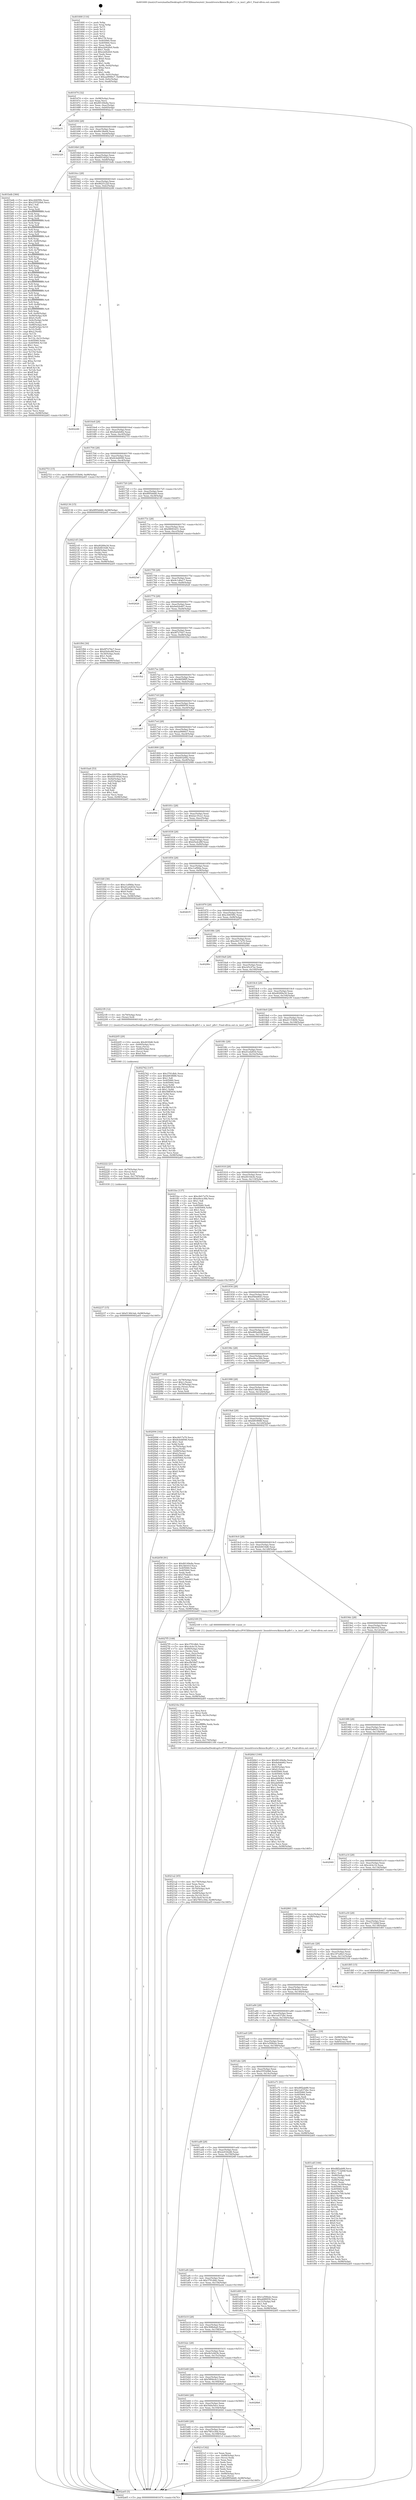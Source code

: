 digraph "0x401600" {
  label = "0x401600 (/mnt/c/Users/mathe/Desktop/tcc/POCII/binaries/extr_linuxdriversclkimxclk-pllv1.c_is_imx1_pllv1_Final-ollvm.out::main(0))"
  labelloc = "t"
  node[shape=record]

  Entry [label="",width=0.3,height=0.3,shape=circle,fillcolor=black,style=filled]
  "0x401674" [label="{
     0x401674 [32]\l
     | [instrs]\l
     &nbsp;&nbsp;0x401674 \<+6\>: mov -0x98(%rbp),%eax\l
     &nbsp;&nbsp;0x40167a \<+2\>: mov %eax,%ecx\l
     &nbsp;&nbsp;0x40167c \<+6\>: sub $0x80149e8a,%ecx\l
     &nbsp;&nbsp;0x401682 \<+6\>: mov %eax,-0xac(%rbp)\l
     &nbsp;&nbsp;0x401688 \<+6\>: mov %ecx,-0xb0(%rbp)\l
     &nbsp;&nbsp;0x40168e \<+6\>: je 0000000000402a31 \<main+0x1431\>\l
  }"]
  "0x402a31" [label="{
     0x402a31\l
  }", style=dashed]
  "0x401694" [label="{
     0x401694 [28]\l
     | [instrs]\l
     &nbsp;&nbsp;0x401694 \<+5\>: jmp 0000000000401699 \<main+0x99\>\l
     &nbsp;&nbsp;0x401699 \<+6\>: mov -0xac(%rbp),%eax\l
     &nbsp;&nbsp;0x40169f \<+5\>: sub $0x80c38e64,%eax\l
     &nbsp;&nbsp;0x4016a4 \<+6\>: mov %eax,-0xb4(%rbp)\l
     &nbsp;&nbsp;0x4016aa \<+6\>: je 0000000000402329 \<main+0xd29\>\l
  }"]
  Exit [label="",width=0.3,height=0.3,shape=circle,fillcolor=black,style=filled,peripheries=2]
  "0x402329" [label="{
     0x402329\l
  }", style=dashed]
  "0x4016b0" [label="{
     0x4016b0 [28]\l
     | [instrs]\l
     &nbsp;&nbsp;0x4016b0 \<+5\>: jmp 00000000004016b5 \<main+0xb5\>\l
     &nbsp;&nbsp;0x4016b5 \<+6\>: mov -0xac(%rbp),%eax\l
     &nbsp;&nbsp;0x4016bb \<+5\>: sub $0x85f1402d,%eax\l
     &nbsp;&nbsp;0x4016c0 \<+6\>: mov %eax,-0xb8(%rbp)\l
     &nbsp;&nbsp;0x4016c6 \<+6\>: je 0000000000401bdb \<main+0x5db\>\l
  }"]
  "0x402237" [label="{
     0x402237 [15]\l
     | [instrs]\l
     &nbsp;&nbsp;0x402237 \<+10\>: movl $0xf136b3ab,-0x98(%rbp)\l
     &nbsp;&nbsp;0x402241 \<+5\>: jmp 0000000000402a65 \<main+0x1465\>\l
  }"]
  "0x401bdb" [label="{
     0x401bdb [366]\l
     | [instrs]\l
     &nbsp;&nbsp;0x401bdb \<+5\>: mov $0xc4465f9c,%eax\l
     &nbsp;&nbsp;0x401be0 \<+5\>: mov $0x255520b6,%ecx\l
     &nbsp;&nbsp;0x401be5 \<+2\>: mov $0x1,%dl\l
     &nbsp;&nbsp;0x401be7 \<+2\>: xor %esi,%esi\l
     &nbsp;&nbsp;0x401be9 \<+3\>: mov %rsp,%rdi\l
     &nbsp;&nbsp;0x401bec \<+4\>: add $0xfffffffffffffff0,%rdi\l
     &nbsp;&nbsp;0x401bf0 \<+3\>: mov %rdi,%rsp\l
     &nbsp;&nbsp;0x401bf3 \<+7\>: mov %rdi,-0x90(%rbp)\l
     &nbsp;&nbsp;0x401bfa \<+3\>: mov %rsp,%rdi\l
     &nbsp;&nbsp;0x401bfd \<+4\>: add $0xfffffffffffffff0,%rdi\l
     &nbsp;&nbsp;0x401c01 \<+3\>: mov %rdi,%rsp\l
     &nbsp;&nbsp;0x401c04 \<+3\>: mov %rsp,%r8\l
     &nbsp;&nbsp;0x401c07 \<+4\>: add $0xfffffffffffffff0,%r8\l
     &nbsp;&nbsp;0x401c0b \<+3\>: mov %r8,%rsp\l
     &nbsp;&nbsp;0x401c0e \<+7\>: mov %r8,-0x88(%rbp)\l
     &nbsp;&nbsp;0x401c15 \<+3\>: mov %rsp,%r8\l
     &nbsp;&nbsp;0x401c18 \<+4\>: add $0xfffffffffffffff0,%r8\l
     &nbsp;&nbsp;0x401c1c \<+3\>: mov %r8,%rsp\l
     &nbsp;&nbsp;0x401c1f \<+4\>: mov %r8,-0x80(%rbp)\l
     &nbsp;&nbsp;0x401c23 \<+3\>: mov %rsp,%r8\l
     &nbsp;&nbsp;0x401c26 \<+4\>: add $0xfffffffffffffff0,%r8\l
     &nbsp;&nbsp;0x401c2a \<+3\>: mov %r8,%rsp\l
     &nbsp;&nbsp;0x401c2d \<+4\>: mov %r8,-0x78(%rbp)\l
     &nbsp;&nbsp;0x401c31 \<+3\>: mov %rsp,%r8\l
     &nbsp;&nbsp;0x401c34 \<+4\>: add $0xfffffffffffffff0,%r8\l
     &nbsp;&nbsp;0x401c38 \<+3\>: mov %r8,%rsp\l
     &nbsp;&nbsp;0x401c3b \<+4\>: mov %r8,-0x70(%rbp)\l
     &nbsp;&nbsp;0x401c3f \<+3\>: mov %rsp,%r8\l
     &nbsp;&nbsp;0x401c42 \<+4\>: add $0xfffffffffffffff0,%r8\l
     &nbsp;&nbsp;0x401c46 \<+3\>: mov %r8,%rsp\l
     &nbsp;&nbsp;0x401c49 \<+4\>: mov %r8,-0x68(%rbp)\l
     &nbsp;&nbsp;0x401c4d \<+3\>: mov %rsp,%r8\l
     &nbsp;&nbsp;0x401c50 \<+4\>: add $0xfffffffffffffff0,%r8\l
     &nbsp;&nbsp;0x401c54 \<+3\>: mov %r8,%rsp\l
     &nbsp;&nbsp;0x401c57 \<+4\>: mov %r8,-0x60(%rbp)\l
     &nbsp;&nbsp;0x401c5b \<+3\>: mov %rsp,%r8\l
     &nbsp;&nbsp;0x401c5e \<+4\>: add $0xfffffffffffffff0,%r8\l
     &nbsp;&nbsp;0x401c62 \<+3\>: mov %r8,%rsp\l
     &nbsp;&nbsp;0x401c65 \<+4\>: mov %r8,-0x58(%rbp)\l
     &nbsp;&nbsp;0x401c69 \<+3\>: mov %rsp,%r8\l
     &nbsp;&nbsp;0x401c6c \<+4\>: add $0xfffffffffffffff0,%r8\l
     &nbsp;&nbsp;0x401c70 \<+3\>: mov %r8,%rsp\l
     &nbsp;&nbsp;0x401c73 \<+4\>: mov %r8,-0x50(%rbp)\l
     &nbsp;&nbsp;0x401c77 \<+3\>: mov %rsp,%r8\l
     &nbsp;&nbsp;0x401c7a \<+4\>: add $0xfffffffffffffff0,%r8\l
     &nbsp;&nbsp;0x401c7e \<+3\>: mov %r8,%rsp\l
     &nbsp;&nbsp;0x401c81 \<+4\>: mov %r8,-0x48(%rbp)\l
     &nbsp;&nbsp;0x401c85 \<+3\>: mov %rsp,%r8\l
     &nbsp;&nbsp;0x401c88 \<+4\>: add $0xfffffffffffffff0,%r8\l
     &nbsp;&nbsp;0x401c8c \<+3\>: mov %r8,%rsp\l
     &nbsp;&nbsp;0x401c8f \<+4\>: mov %r8,-0x40(%rbp)\l
     &nbsp;&nbsp;0x401c93 \<+7\>: mov -0x90(%rbp),%r8\l
     &nbsp;&nbsp;0x401c9a \<+7\>: movl $0x0,(%r8)\l
     &nbsp;&nbsp;0x401ca1 \<+7\>: mov -0x9c(%rbp),%r9d\l
     &nbsp;&nbsp;0x401ca8 \<+3\>: mov %r9d,(%rdi)\l
     &nbsp;&nbsp;0x401cab \<+7\>: mov -0x88(%rbp),%r8\l
     &nbsp;&nbsp;0x401cb2 \<+7\>: mov -0xa8(%rbp),%r10\l
     &nbsp;&nbsp;0x401cb9 \<+3\>: mov %r10,(%r8)\l
     &nbsp;&nbsp;0x401cbc \<+3\>: cmpl $0x2,(%rdi)\l
     &nbsp;&nbsp;0x401cbf \<+4\>: setne %r11b\l
     &nbsp;&nbsp;0x401cc3 \<+4\>: and $0x1,%r11b\l
     &nbsp;&nbsp;0x401cc7 \<+4\>: mov %r11b,-0x31(%rbp)\l
     &nbsp;&nbsp;0x401ccb \<+7\>: mov 0x405060,%ebx\l
     &nbsp;&nbsp;0x401cd2 \<+8\>: mov 0x405064,%r14d\l
     &nbsp;&nbsp;0x401cda \<+3\>: sub $0x1,%esi\l
     &nbsp;&nbsp;0x401cdd \<+3\>: mov %ebx,%r15d\l
     &nbsp;&nbsp;0x401ce0 \<+3\>: add %esi,%r15d\l
     &nbsp;&nbsp;0x401ce3 \<+4\>: imul %r15d,%ebx\l
     &nbsp;&nbsp;0x401ce7 \<+3\>: and $0x1,%ebx\l
     &nbsp;&nbsp;0x401cea \<+3\>: cmp $0x0,%ebx\l
     &nbsp;&nbsp;0x401ced \<+4\>: sete %r11b\l
     &nbsp;&nbsp;0x401cf1 \<+4\>: cmp $0xa,%r14d\l
     &nbsp;&nbsp;0x401cf5 \<+4\>: setl %r12b\l
     &nbsp;&nbsp;0x401cf9 \<+3\>: mov %r11b,%r13b\l
     &nbsp;&nbsp;0x401cfc \<+4\>: xor $0xff,%r13b\l
     &nbsp;&nbsp;0x401d00 \<+3\>: mov %r12b,%sil\l
     &nbsp;&nbsp;0x401d03 \<+4\>: xor $0xff,%sil\l
     &nbsp;&nbsp;0x401d07 \<+3\>: xor $0x0,%dl\l
     &nbsp;&nbsp;0x401d0a \<+3\>: mov %r13b,%dil\l
     &nbsp;&nbsp;0x401d0d \<+4\>: and $0x0,%dil\l
     &nbsp;&nbsp;0x401d11 \<+3\>: and %dl,%r11b\l
     &nbsp;&nbsp;0x401d14 \<+3\>: mov %sil,%r8b\l
     &nbsp;&nbsp;0x401d17 \<+4\>: and $0x0,%r8b\l
     &nbsp;&nbsp;0x401d1b \<+3\>: and %dl,%r12b\l
     &nbsp;&nbsp;0x401d1e \<+3\>: or %r11b,%dil\l
     &nbsp;&nbsp;0x401d21 \<+3\>: or %r12b,%r8b\l
     &nbsp;&nbsp;0x401d24 \<+3\>: xor %r8b,%dil\l
     &nbsp;&nbsp;0x401d27 \<+3\>: or %sil,%r13b\l
     &nbsp;&nbsp;0x401d2a \<+4\>: xor $0xff,%r13b\l
     &nbsp;&nbsp;0x401d2e \<+3\>: or $0x0,%dl\l
     &nbsp;&nbsp;0x401d31 \<+3\>: and %dl,%r13b\l
     &nbsp;&nbsp;0x401d34 \<+3\>: or %r13b,%dil\l
     &nbsp;&nbsp;0x401d37 \<+4\>: test $0x1,%dil\l
     &nbsp;&nbsp;0x401d3b \<+3\>: cmovne %ecx,%eax\l
     &nbsp;&nbsp;0x401d3e \<+6\>: mov %eax,-0x98(%rbp)\l
     &nbsp;&nbsp;0x401d44 \<+5\>: jmp 0000000000402a65 \<main+0x1465\>\l
  }"]
  "0x4016cc" [label="{
     0x4016cc [28]\l
     | [instrs]\l
     &nbsp;&nbsp;0x4016cc \<+5\>: jmp 00000000004016d1 \<main+0xd1\>\l
     &nbsp;&nbsp;0x4016d1 \<+6\>: mov -0xac(%rbp),%eax\l
     &nbsp;&nbsp;0x4016d7 \<+5\>: sub $0x8625122f,%eax\l
     &nbsp;&nbsp;0x4016dc \<+6\>: mov %eax,-0xbc(%rbp)\l
     &nbsp;&nbsp;0x4016e2 \<+6\>: je 0000000000402246 \<main+0xc46\>\l
  }"]
  "0x402222" [label="{
     0x402222 [21]\l
     | [instrs]\l
     &nbsp;&nbsp;0x402222 \<+4\>: mov -0x70(%rbp),%rcx\l
     &nbsp;&nbsp;0x402226 \<+3\>: mov (%rcx),%rcx\l
     &nbsp;&nbsp;0x402229 \<+3\>: mov %rcx,%rdi\l
     &nbsp;&nbsp;0x40222c \<+6\>: mov %eax,-0x174(%rbp)\l
     &nbsp;&nbsp;0x402232 \<+5\>: call 0000000000401030 \<free@plt\>\l
     | [calls]\l
     &nbsp;&nbsp;0x401030 \{1\} (unknown)\l
  }"]
  "0x402246" [label="{
     0x402246\l
  }", style=dashed]
  "0x4016e8" [label="{
     0x4016e8 [28]\l
     | [instrs]\l
     &nbsp;&nbsp;0x4016e8 \<+5\>: jmp 00000000004016ed \<main+0xed\>\l
     &nbsp;&nbsp;0x4016ed \<+6\>: mov -0xac(%rbp),%eax\l
     &nbsp;&nbsp;0x4016f3 \<+5\>: sub $0x8afa6d62,%eax\l
     &nbsp;&nbsp;0x4016f8 \<+6\>: mov %eax,-0xc0(%rbp)\l
     &nbsp;&nbsp;0x4016fe \<+6\>: je 0000000000402753 \<main+0x1153\>\l
  }"]
  "0x402205" [label="{
     0x402205 [29]\l
     | [instrs]\l
     &nbsp;&nbsp;0x402205 \<+10\>: movabs $0x4030d6,%rdi\l
     &nbsp;&nbsp;0x40220f \<+4\>: mov -0x60(%rbp),%rcx\l
     &nbsp;&nbsp;0x402213 \<+2\>: mov %eax,(%rcx)\l
     &nbsp;&nbsp;0x402215 \<+4\>: mov -0x60(%rbp),%rcx\l
     &nbsp;&nbsp;0x402219 \<+2\>: mov (%rcx),%esi\l
     &nbsp;&nbsp;0x40221b \<+2\>: mov $0x0,%al\l
     &nbsp;&nbsp;0x40221d \<+5\>: call 0000000000401040 \<printf@plt\>\l
     | [calls]\l
     &nbsp;&nbsp;0x401040 \{1\} (unknown)\l
  }"]
  "0x402753" [label="{
     0x402753 [15]\l
     | [instrs]\l
     &nbsp;&nbsp;0x402753 \<+10\>: movl $0xd1153b94,-0x98(%rbp)\l
     &nbsp;&nbsp;0x40275d \<+5\>: jmp 0000000000402a65 \<main+0x1465\>\l
  }"]
  "0x401704" [label="{
     0x401704 [28]\l
     | [instrs]\l
     &nbsp;&nbsp;0x401704 \<+5\>: jmp 0000000000401709 \<main+0x109\>\l
     &nbsp;&nbsp;0x401709 \<+6\>: mov -0xac(%rbp),%eax\l
     &nbsp;&nbsp;0x40170f \<+5\>: sub $0x8cbdd048,%eax\l
     &nbsp;&nbsp;0x401714 \<+6\>: mov %eax,-0xc4(%rbp)\l
     &nbsp;&nbsp;0x40171a \<+6\>: je 0000000000402136 \<main+0xb36\>\l
  }"]
  "0x401b9c" [label="{
     0x401b9c\l
  }", style=dashed]
  "0x402136" [label="{
     0x402136 [15]\l
     | [instrs]\l
     &nbsp;&nbsp;0x402136 \<+10\>: movl $0x8f95ddd0,-0x98(%rbp)\l
     &nbsp;&nbsp;0x402140 \<+5\>: jmp 0000000000402a65 \<main+0x1465\>\l
  }"]
  "0x401720" [label="{
     0x401720 [28]\l
     | [instrs]\l
     &nbsp;&nbsp;0x401720 \<+5\>: jmp 0000000000401725 \<main+0x125\>\l
     &nbsp;&nbsp;0x401725 \<+6\>: mov -0xac(%rbp),%eax\l
     &nbsp;&nbsp;0x40172b \<+5\>: sub $0x8f95ddd0,%eax\l
     &nbsp;&nbsp;0x401730 \<+6\>: mov %eax,-0xc8(%rbp)\l
     &nbsp;&nbsp;0x401736 \<+6\>: je 0000000000402145 \<main+0xb45\>\l
  }"]
  "0x4021cf" [label="{
     0x4021cf [42]\l
     | [instrs]\l
     &nbsp;&nbsp;0x4021cf \<+2\>: xor %eax,%eax\l
     &nbsp;&nbsp;0x4021d1 \<+4\>: mov -0x68(%rbp),%rcx\l
     &nbsp;&nbsp;0x4021d5 \<+2\>: mov (%rcx),%edx\l
     &nbsp;&nbsp;0x4021d7 \<+2\>: mov %eax,%esi\l
     &nbsp;&nbsp;0x4021d9 \<+2\>: sub %edx,%esi\l
     &nbsp;&nbsp;0x4021db \<+2\>: mov %eax,%edx\l
     &nbsp;&nbsp;0x4021dd \<+3\>: sub $0x1,%edx\l
     &nbsp;&nbsp;0x4021e0 \<+2\>: add %edx,%esi\l
     &nbsp;&nbsp;0x4021e2 \<+2\>: sub %esi,%eax\l
     &nbsp;&nbsp;0x4021e4 \<+4\>: mov -0x68(%rbp),%rcx\l
     &nbsp;&nbsp;0x4021e8 \<+2\>: mov %eax,(%rcx)\l
     &nbsp;&nbsp;0x4021ea \<+10\>: movl $0x8f95ddd0,-0x98(%rbp)\l
     &nbsp;&nbsp;0x4021f4 \<+5\>: jmp 0000000000402a65 \<main+0x1465\>\l
  }"]
  "0x402145" [label="{
     0x402145 [36]\l
     | [instrs]\l
     &nbsp;&nbsp;0x402145 \<+5\>: mov $0xd0289a34,%eax\l
     &nbsp;&nbsp;0x40214a \<+5\>: mov $0xfe6616d6,%ecx\l
     &nbsp;&nbsp;0x40214f \<+4\>: mov -0x68(%rbp),%rdx\l
     &nbsp;&nbsp;0x402153 \<+2\>: mov (%rdx),%esi\l
     &nbsp;&nbsp;0x402155 \<+4\>: mov -0x78(%rbp),%rdx\l
     &nbsp;&nbsp;0x402159 \<+2\>: cmp (%rdx),%esi\l
     &nbsp;&nbsp;0x40215b \<+3\>: cmovl %ecx,%eax\l
     &nbsp;&nbsp;0x40215e \<+6\>: mov %eax,-0x98(%rbp)\l
     &nbsp;&nbsp;0x402164 \<+5\>: jmp 0000000000402a65 \<main+0x1465\>\l
  }"]
  "0x40173c" [label="{
     0x40173c [28]\l
     | [instrs]\l
     &nbsp;&nbsp;0x40173c \<+5\>: jmp 0000000000401741 \<main+0x141\>\l
     &nbsp;&nbsp;0x401741 \<+6\>: mov -0xac(%rbp),%eax\l
     &nbsp;&nbsp;0x401747 \<+5\>: sub $0x98093d31,%eax\l
     &nbsp;&nbsp;0x40174c \<+6\>: mov %eax,-0xcc(%rbp)\l
     &nbsp;&nbsp;0x401752 \<+6\>: je 00000000004023ef \<main+0xdef\>\l
  }"]
  "0x401b80" [label="{
     0x401b80 [28]\l
     | [instrs]\l
     &nbsp;&nbsp;0x401b80 \<+5\>: jmp 0000000000401b85 \<main+0x585\>\l
     &nbsp;&nbsp;0x401b85 \<+6\>: mov -0xac(%rbp),%eax\l
     &nbsp;&nbsp;0x401b8b \<+5\>: sub $0x78f1e30d,%eax\l
     &nbsp;&nbsp;0x401b90 \<+6\>: mov %eax,-0x168(%rbp)\l
     &nbsp;&nbsp;0x401b96 \<+6\>: je 00000000004021cf \<main+0xbcf\>\l
  }"]
  "0x4023ef" [label="{
     0x4023ef\l
  }", style=dashed]
  "0x401758" [label="{
     0x401758 [28]\l
     | [instrs]\l
     &nbsp;&nbsp;0x401758 \<+5\>: jmp 000000000040175d \<main+0x15d\>\l
     &nbsp;&nbsp;0x40175d \<+6\>: mov -0xac(%rbp),%eax\l
     &nbsp;&nbsp;0x401763 \<+5\>: sub $0x9c1d0a17,%eax\l
     &nbsp;&nbsp;0x401768 \<+6\>: mov %eax,-0xd0(%rbp)\l
     &nbsp;&nbsp;0x40176e \<+6\>: je 0000000000402626 \<main+0x1026\>\l
  }"]
  "0x402644" [label="{
     0x402644\l
  }", style=dashed]
  "0x402626" [label="{
     0x402626\l
  }", style=dashed]
  "0x401774" [label="{
     0x401774 [28]\l
     | [instrs]\l
     &nbsp;&nbsp;0x401774 \<+5\>: jmp 0000000000401779 \<main+0x179\>\l
     &nbsp;&nbsp;0x401779 \<+6\>: mov -0xac(%rbp),%eax\l
     &nbsp;&nbsp;0x40177f \<+5\>: sub $0x9e62b467,%eax\l
     &nbsp;&nbsp;0x401784 \<+6\>: mov %eax,-0xd4(%rbp)\l
     &nbsp;&nbsp;0x40178a \<+6\>: je 0000000000401f94 \<main+0x994\>\l
  }"]
  "0x401b64" [label="{
     0x401b64 [28]\l
     | [instrs]\l
     &nbsp;&nbsp;0x401b64 \<+5\>: jmp 0000000000401b69 \<main+0x569\>\l
     &nbsp;&nbsp;0x401b69 \<+6\>: mov -0xac(%rbp),%eax\l
     &nbsp;&nbsp;0x401b6f \<+5\>: sub $0x5dda5dce,%eax\l
     &nbsp;&nbsp;0x401b74 \<+6\>: mov %eax,-0x164(%rbp)\l
     &nbsp;&nbsp;0x401b7a \<+6\>: je 0000000000402644 \<main+0x1044\>\l
  }"]
  "0x401f94" [label="{
     0x401f94 [30]\l
     | [instrs]\l
     &nbsp;&nbsp;0x401f94 \<+5\>: mov $0x9f7270e7,%eax\l
     &nbsp;&nbsp;0x401f99 \<+5\>: mov $0xb5edcd9f,%ecx\l
     &nbsp;&nbsp;0x401f9e \<+3\>: mov -0x30(%rbp),%edx\l
     &nbsp;&nbsp;0x401fa1 \<+3\>: cmp $0x1,%edx\l
     &nbsp;&nbsp;0x401fa4 \<+3\>: cmovl %ecx,%eax\l
     &nbsp;&nbsp;0x401fa7 \<+6\>: mov %eax,-0x98(%rbp)\l
     &nbsp;&nbsp;0x401fad \<+5\>: jmp 0000000000402a65 \<main+0x1465\>\l
  }"]
  "0x401790" [label="{
     0x401790 [28]\l
     | [instrs]\l
     &nbsp;&nbsp;0x401790 \<+5\>: jmp 0000000000401795 \<main+0x195\>\l
     &nbsp;&nbsp;0x401795 \<+6\>: mov -0xac(%rbp),%eax\l
     &nbsp;&nbsp;0x40179b \<+5\>: sub $0x9f7270e7,%eax\l
     &nbsp;&nbsp;0x4017a0 \<+6\>: mov %eax,-0xd8(%rbp)\l
     &nbsp;&nbsp;0x4017a6 \<+6\>: je 0000000000401fb2 \<main+0x9b2\>\l
  }"]
  "0x4028b8" [label="{
     0x4028b8\l
  }", style=dashed]
  "0x401fb2" [label="{
     0x401fb2\l
  }", style=dashed]
  "0x4017ac" [label="{
     0x4017ac [28]\l
     | [instrs]\l
     &nbsp;&nbsp;0x4017ac \<+5\>: jmp 00000000004017b1 \<main+0x1b1\>\l
     &nbsp;&nbsp;0x4017b1 \<+6\>: mov -0xac(%rbp),%eax\l
     &nbsp;&nbsp;0x4017b7 \<+5\>: sub $0x9fd5f8f5,%eax\l
     &nbsp;&nbsp;0x4017bc \<+6\>: mov %eax,-0xdc(%rbp)\l
     &nbsp;&nbsp;0x4017c2 \<+6\>: je 0000000000401dbd \<main+0x7bd\>\l
  }"]
  "0x401b48" [label="{
     0x401b48 [28]\l
     | [instrs]\l
     &nbsp;&nbsp;0x401b48 \<+5\>: jmp 0000000000401b4d \<main+0x54d\>\l
     &nbsp;&nbsp;0x401b4d \<+6\>: mov -0xac(%rbp),%eax\l
     &nbsp;&nbsp;0x401b53 \<+5\>: sub $0x5894c6c3,%eax\l
     &nbsp;&nbsp;0x401b58 \<+6\>: mov %eax,-0x160(%rbp)\l
     &nbsp;&nbsp;0x401b5e \<+6\>: je 00000000004028b8 \<main+0x12b8\>\l
  }"]
  "0x401dbd" [label="{
     0x401dbd\l
  }", style=dashed]
  "0x4017c8" [label="{
     0x4017c8 [28]\l
     | [instrs]\l
     &nbsp;&nbsp;0x4017c8 \<+5\>: jmp 00000000004017cd \<main+0x1cd\>\l
     &nbsp;&nbsp;0x4017cd \<+6\>: mov -0xac(%rbp),%eax\l
     &nbsp;&nbsp;0x4017d3 \<+5\>: sub $0xa68f0f39,%eax\l
     &nbsp;&nbsp;0x4017d8 \<+6\>: mov %eax,-0xe0(%rbp)\l
     &nbsp;&nbsp;0x4017de \<+6\>: je 0000000000401d67 \<main+0x767\>\l
  }"]
  "0x40235c" [label="{
     0x40235c\l
  }", style=dashed]
  "0x401d67" [label="{
     0x401d67\l
  }", style=dashed]
  "0x4017e4" [label="{
     0x4017e4 [28]\l
     | [instrs]\l
     &nbsp;&nbsp;0x4017e4 \<+5\>: jmp 00000000004017e9 \<main+0x1e9\>\l
     &nbsp;&nbsp;0x4017e9 \<+6\>: mov -0xac(%rbp),%eax\l
     &nbsp;&nbsp;0x4017ef \<+5\>: sub $0xaa9066e7,%eax\l
     &nbsp;&nbsp;0x4017f4 \<+6\>: mov %eax,-0xe4(%rbp)\l
     &nbsp;&nbsp;0x4017fa \<+6\>: je 0000000000401ba6 \<main+0x5a6\>\l
  }"]
  "0x401b2c" [label="{
     0x401b2c [28]\l
     | [instrs]\l
     &nbsp;&nbsp;0x401b2c \<+5\>: jmp 0000000000401b31 \<main+0x531\>\l
     &nbsp;&nbsp;0x401b31 \<+6\>: mov -0xac(%rbp),%eax\l
     &nbsp;&nbsp;0x401b37 \<+5\>: sub $0x4b3c8d3b,%eax\l
     &nbsp;&nbsp;0x401b3c \<+6\>: mov %eax,-0x15c(%rbp)\l
     &nbsp;&nbsp;0x401b42 \<+6\>: je 000000000040235c \<main+0xd5c\>\l
  }"]
  "0x401ba6" [label="{
     0x401ba6 [53]\l
     | [instrs]\l
     &nbsp;&nbsp;0x401ba6 \<+5\>: mov $0xc4465f9c,%eax\l
     &nbsp;&nbsp;0x401bab \<+5\>: mov $0x85f1402d,%ecx\l
     &nbsp;&nbsp;0x401bb0 \<+6\>: mov -0x92(%rbp),%dl\l
     &nbsp;&nbsp;0x401bb6 \<+7\>: mov -0x91(%rbp),%sil\l
     &nbsp;&nbsp;0x401bbd \<+3\>: mov %dl,%dil\l
     &nbsp;&nbsp;0x401bc0 \<+3\>: and %sil,%dil\l
     &nbsp;&nbsp;0x401bc3 \<+3\>: xor %sil,%dl\l
     &nbsp;&nbsp;0x401bc6 \<+3\>: or %dl,%dil\l
     &nbsp;&nbsp;0x401bc9 \<+4\>: test $0x1,%dil\l
     &nbsp;&nbsp;0x401bcd \<+3\>: cmovne %ecx,%eax\l
     &nbsp;&nbsp;0x401bd0 \<+6\>: mov %eax,-0x98(%rbp)\l
     &nbsp;&nbsp;0x401bd6 \<+5\>: jmp 0000000000402a65 \<main+0x1465\>\l
  }"]
  "0x401800" [label="{
     0x401800 [28]\l
     | [instrs]\l
     &nbsp;&nbsp;0x401800 \<+5\>: jmp 0000000000401805 \<main+0x205\>\l
     &nbsp;&nbsp;0x401805 \<+6\>: mov -0xac(%rbp),%eax\l
     &nbsp;&nbsp;0x40180b \<+5\>: sub $0xb0f32082,%eax\l
     &nbsp;&nbsp;0x401810 \<+6\>: mov %eax,-0xe8(%rbp)\l
     &nbsp;&nbsp;0x401816 \<+6\>: je 0000000000402986 \<main+0x1386\>\l
  }"]
  "0x402a65" [label="{
     0x402a65 [5]\l
     | [instrs]\l
     &nbsp;&nbsp;0x402a65 \<+5\>: jmp 0000000000401674 \<main+0x74\>\l
  }"]
  "0x401600" [label="{
     0x401600 [116]\l
     | [instrs]\l
     &nbsp;&nbsp;0x401600 \<+1\>: push %rbp\l
     &nbsp;&nbsp;0x401601 \<+3\>: mov %rsp,%rbp\l
     &nbsp;&nbsp;0x401604 \<+2\>: push %r15\l
     &nbsp;&nbsp;0x401606 \<+2\>: push %r14\l
     &nbsp;&nbsp;0x401608 \<+2\>: push %r13\l
     &nbsp;&nbsp;0x40160a \<+2\>: push %r12\l
     &nbsp;&nbsp;0x40160c \<+1\>: push %rbx\l
     &nbsp;&nbsp;0x40160d \<+7\>: sub $0x178,%rsp\l
     &nbsp;&nbsp;0x401614 \<+7\>: mov 0x405060,%eax\l
     &nbsp;&nbsp;0x40161b \<+7\>: mov 0x405064,%ecx\l
     &nbsp;&nbsp;0x401622 \<+2\>: mov %eax,%edx\l
     &nbsp;&nbsp;0x401624 \<+6\>: add $0xe2d42fe0,%edx\l
     &nbsp;&nbsp;0x40162a \<+3\>: sub $0x1,%edx\l
     &nbsp;&nbsp;0x40162d \<+6\>: sub $0xe2d42fe0,%edx\l
     &nbsp;&nbsp;0x401633 \<+3\>: imul %edx,%eax\l
     &nbsp;&nbsp;0x401636 \<+3\>: and $0x1,%eax\l
     &nbsp;&nbsp;0x401639 \<+3\>: cmp $0x0,%eax\l
     &nbsp;&nbsp;0x40163c \<+4\>: sete %r8b\l
     &nbsp;&nbsp;0x401640 \<+4\>: and $0x1,%r8b\l
     &nbsp;&nbsp;0x401644 \<+7\>: mov %r8b,-0x92(%rbp)\l
     &nbsp;&nbsp;0x40164b \<+3\>: cmp $0xa,%ecx\l
     &nbsp;&nbsp;0x40164e \<+4\>: setl %r8b\l
     &nbsp;&nbsp;0x401652 \<+4\>: and $0x1,%r8b\l
     &nbsp;&nbsp;0x401656 \<+7\>: mov %r8b,-0x91(%rbp)\l
     &nbsp;&nbsp;0x40165d \<+10\>: movl $0xaa9066e7,-0x98(%rbp)\l
     &nbsp;&nbsp;0x401667 \<+6\>: mov %edi,-0x9c(%rbp)\l
     &nbsp;&nbsp;0x40166d \<+7\>: mov %rsi,-0xa8(%rbp)\l
  }"]
  "0x4022a1" [label="{
     0x4022a1\l
  }", style=dashed]
  "0x401b10" [label="{
     0x401b10 [28]\l
     | [instrs]\l
     &nbsp;&nbsp;0x401b10 \<+5\>: jmp 0000000000401b15 \<main+0x515\>\l
     &nbsp;&nbsp;0x401b15 \<+6\>: mov -0xac(%rbp),%eax\l
     &nbsp;&nbsp;0x401b1b \<+5\>: sub $0x3fd8eba0,%eax\l
     &nbsp;&nbsp;0x401b20 \<+6\>: mov %eax,-0x158(%rbp)\l
     &nbsp;&nbsp;0x401b26 \<+6\>: je 00000000004022a1 \<main+0xca1\>\l
  }"]
  "0x402986" [label="{
     0x402986\l
  }", style=dashed]
  "0x40181c" [label="{
     0x40181c [28]\l
     | [instrs]\l
     &nbsp;&nbsp;0x40181c \<+5\>: jmp 0000000000401821 \<main+0x221\>\l
     &nbsp;&nbsp;0x401821 \<+6\>: mov -0xac(%rbp),%eax\l
     &nbsp;&nbsp;0x401827 \<+5\>: sub $0xb2c35ca1,%eax\l
     &nbsp;&nbsp;0x40182c \<+6\>: mov %eax,-0xec(%rbp)\l
     &nbsp;&nbsp;0x401832 \<+6\>: je 0000000000401e62 \<main+0x862\>\l
  }"]
  "0x402a4d" [label="{
     0x402a4d\l
  }", style=dashed]
  "0x401e62" [label="{
     0x401e62\l
  }", style=dashed]
  "0x401838" [label="{
     0x401838 [28]\l
     | [instrs]\l
     &nbsp;&nbsp;0x401838 \<+5\>: jmp 000000000040183d \<main+0x23d\>\l
     &nbsp;&nbsp;0x40183d \<+6\>: mov -0xac(%rbp),%eax\l
     &nbsp;&nbsp;0x401843 \<+5\>: sub $0xb5edcd9f,%eax\l
     &nbsp;&nbsp;0x401848 \<+6\>: mov %eax,-0xf0(%rbp)\l
     &nbsp;&nbsp;0x40184e \<+6\>: je 0000000000401fd0 \<main+0x9d0\>\l
  }"]
  "0x401af4" [label="{
     0x401af4 [28]\l
     | [instrs]\l
     &nbsp;&nbsp;0x401af4 \<+5\>: jmp 0000000000401af9 \<main+0x4f9\>\l
     &nbsp;&nbsp;0x401af9 \<+6\>: mov -0xac(%rbp),%eax\l
     &nbsp;&nbsp;0x401aff \<+5\>: sub $0x3791dbfc,%eax\l
     &nbsp;&nbsp;0x401b04 \<+6\>: mov %eax,-0x154(%rbp)\l
     &nbsp;&nbsp;0x401b0a \<+6\>: je 0000000000402a4d \<main+0x144d\>\l
  }"]
  "0x401fd0" [label="{
     0x401fd0 [30]\l
     | [instrs]\l
     &nbsp;&nbsp;0x401fd0 \<+5\>: mov $0xc1af9fda,%eax\l
     &nbsp;&nbsp;0x401fd5 \<+5\>: mov $0xd1ed283d,%ecx\l
     &nbsp;&nbsp;0x401fda \<+3\>: mov -0x30(%rbp),%edx\l
     &nbsp;&nbsp;0x401fdd \<+3\>: cmp $0x0,%edx\l
     &nbsp;&nbsp;0x401fe0 \<+3\>: cmove %ecx,%eax\l
     &nbsp;&nbsp;0x401fe3 \<+6\>: mov %eax,-0x98(%rbp)\l
     &nbsp;&nbsp;0x401fe9 \<+5\>: jmp 0000000000402a65 \<main+0x1465\>\l
  }"]
  "0x401854" [label="{
     0x401854 [28]\l
     | [instrs]\l
     &nbsp;&nbsp;0x401854 \<+5\>: jmp 0000000000401859 \<main+0x259\>\l
     &nbsp;&nbsp;0x401859 \<+6\>: mov -0xac(%rbp),%eax\l
     &nbsp;&nbsp;0x40185f \<+5\>: sub $0xc1af9fda,%eax\l
     &nbsp;&nbsp;0x401864 \<+6\>: mov %eax,-0xf4(%rbp)\l
     &nbsp;&nbsp;0x40186a \<+6\>: je 0000000000402635 \<main+0x1035\>\l
  }"]
  "0x4024ff" [label="{
     0x4024ff\l
  }", style=dashed]
  "0x402635" [label="{
     0x402635\l
  }", style=dashed]
  "0x401870" [label="{
     0x401870 [28]\l
     | [instrs]\l
     &nbsp;&nbsp;0x401870 \<+5\>: jmp 0000000000401875 \<main+0x275\>\l
     &nbsp;&nbsp;0x401875 \<+6\>: mov -0xac(%rbp),%eax\l
     &nbsp;&nbsp;0x40187b \<+5\>: sub $0xc4465f9c,%eax\l
     &nbsp;&nbsp;0x401880 \<+6\>: mov %eax,-0xf8(%rbp)\l
     &nbsp;&nbsp;0x401886 \<+6\>: je 0000000000402873 \<main+0x1273\>\l
  }"]
  "0x4021a2" [label="{
     0x4021a2 [45]\l
     | [instrs]\l
     &nbsp;&nbsp;0x4021a2 \<+6\>: mov -0x170(%rbp),%ecx\l
     &nbsp;&nbsp;0x4021a8 \<+3\>: imul %eax,%ecx\l
     &nbsp;&nbsp;0x4021ab \<+3\>: movslq %ecx,%r8\l
     &nbsp;&nbsp;0x4021ae \<+4\>: mov -0x70(%rbp),%r9\l
     &nbsp;&nbsp;0x4021b2 \<+3\>: mov (%r9),%r9\l
     &nbsp;&nbsp;0x4021b5 \<+4\>: mov -0x68(%rbp),%r10\l
     &nbsp;&nbsp;0x4021b9 \<+3\>: movslq (%r10),%r10\l
     &nbsp;&nbsp;0x4021bc \<+4\>: mov %r8,(%r9,%r10,8)\l
     &nbsp;&nbsp;0x4021c0 \<+10\>: movl $0x78f1e30d,-0x98(%rbp)\l
     &nbsp;&nbsp;0x4021ca \<+5\>: jmp 0000000000402a65 \<main+0x1465\>\l
  }"]
  "0x402873" [label="{
     0x402873\l
  }", style=dashed]
  "0x40188c" [label="{
     0x40188c [28]\l
     | [instrs]\l
     &nbsp;&nbsp;0x40188c \<+5\>: jmp 0000000000401891 \<main+0x291\>\l
     &nbsp;&nbsp;0x401891 \<+6\>: mov -0xac(%rbp),%eax\l
     &nbsp;&nbsp;0x401897 \<+5\>: sub $0xc8d17a70,%eax\l
     &nbsp;&nbsp;0x40189c \<+6\>: mov %eax,-0xfc(%rbp)\l
     &nbsp;&nbsp;0x4018a2 \<+6\>: je 000000000040290c \<main+0x130c\>\l
  }"]
  "0x40216e" [label="{
     0x40216e [52]\l
     | [instrs]\l
     &nbsp;&nbsp;0x40216e \<+2\>: xor %ecx,%ecx\l
     &nbsp;&nbsp;0x402170 \<+5\>: mov $0x2,%edx\l
     &nbsp;&nbsp;0x402175 \<+6\>: mov %edx,-0x16c(%rbp)\l
     &nbsp;&nbsp;0x40217b \<+1\>: cltd\l
     &nbsp;&nbsp;0x40217c \<+6\>: mov -0x16c(%rbp),%esi\l
     &nbsp;&nbsp;0x402182 \<+2\>: idiv %esi\l
     &nbsp;&nbsp;0x402184 \<+6\>: imul $0xfffffffe,%edx,%edx\l
     &nbsp;&nbsp;0x40218a \<+2\>: mov %ecx,%edi\l
     &nbsp;&nbsp;0x40218c \<+2\>: sub %edx,%edi\l
     &nbsp;&nbsp;0x40218e \<+2\>: mov %ecx,%edx\l
     &nbsp;&nbsp;0x402190 \<+3\>: sub $0x1,%edx\l
     &nbsp;&nbsp;0x402193 \<+2\>: add %edx,%edi\l
     &nbsp;&nbsp;0x402195 \<+2\>: sub %edi,%ecx\l
     &nbsp;&nbsp;0x402197 \<+6\>: mov %ecx,-0x170(%rbp)\l
     &nbsp;&nbsp;0x40219d \<+5\>: call 0000000000401160 \<next_i\>\l
     | [calls]\l
     &nbsp;&nbsp;0x401160 \{1\} (/mnt/c/Users/mathe/Desktop/tcc/POCII/binaries/extr_linuxdriversclkimxclk-pllv1.c_is_imx1_pllv1_Final-ollvm.out::next_i)\l
  }"]
  "0x40290c" [label="{
     0x40290c\l
  }", style=dashed]
  "0x4018a8" [label="{
     0x4018a8 [28]\l
     | [instrs]\l
     &nbsp;&nbsp;0x4018a8 \<+5\>: jmp 00000000004018ad \<main+0x2ad\>\l
     &nbsp;&nbsp;0x4018ad \<+6\>: mov -0xac(%rbp),%eax\l
     &nbsp;&nbsp;0x4018b3 \<+5\>: sub $0xcb5c47ac,%eax\l
     &nbsp;&nbsp;0x4018b8 \<+6\>: mov %eax,-0x100(%rbp)\l
     &nbsp;&nbsp;0x4018be \<+6\>: je 00000000004024dd \<main+0xedd\>\l
  }"]
  "0x402094" [label="{
     0x402094 [162]\l
     | [instrs]\l
     &nbsp;&nbsp;0x402094 \<+5\>: mov $0xc8d17a70,%ecx\l
     &nbsp;&nbsp;0x402099 \<+5\>: mov $0x8cbdd048,%edx\l
     &nbsp;&nbsp;0x40209e \<+3\>: mov $0x1,%sil\l
     &nbsp;&nbsp;0x4020a1 \<+3\>: xor %r8d,%r8d\l
     &nbsp;&nbsp;0x4020a4 \<+4\>: mov -0x70(%rbp),%rdi\l
     &nbsp;&nbsp;0x4020a8 \<+3\>: mov %rax,(%rdi)\l
     &nbsp;&nbsp;0x4020ab \<+4\>: mov -0x68(%rbp),%rax\l
     &nbsp;&nbsp;0x4020af \<+6\>: movl $0x0,(%rax)\l
     &nbsp;&nbsp;0x4020b5 \<+8\>: mov 0x405060,%r9d\l
     &nbsp;&nbsp;0x4020bd \<+8\>: mov 0x405064,%r10d\l
     &nbsp;&nbsp;0x4020c5 \<+4\>: sub $0x1,%r8d\l
     &nbsp;&nbsp;0x4020c9 \<+3\>: mov %r9d,%r11d\l
     &nbsp;&nbsp;0x4020cc \<+3\>: add %r8d,%r11d\l
     &nbsp;&nbsp;0x4020cf \<+4\>: imul %r11d,%r9d\l
     &nbsp;&nbsp;0x4020d3 \<+4\>: and $0x1,%r9d\l
     &nbsp;&nbsp;0x4020d7 \<+4\>: cmp $0x0,%r9d\l
     &nbsp;&nbsp;0x4020db \<+3\>: sete %bl\l
     &nbsp;&nbsp;0x4020de \<+4\>: cmp $0xa,%r10d\l
     &nbsp;&nbsp;0x4020e2 \<+4\>: setl %r14b\l
     &nbsp;&nbsp;0x4020e6 \<+3\>: mov %bl,%r15b\l
     &nbsp;&nbsp;0x4020e9 \<+4\>: xor $0xff,%r15b\l
     &nbsp;&nbsp;0x4020ed \<+3\>: mov %r14b,%r12b\l
     &nbsp;&nbsp;0x4020f0 \<+4\>: xor $0xff,%r12b\l
     &nbsp;&nbsp;0x4020f4 \<+4\>: xor $0x1,%sil\l
     &nbsp;&nbsp;0x4020f8 \<+3\>: mov %r15b,%r13b\l
     &nbsp;&nbsp;0x4020fb \<+4\>: and $0xff,%r13b\l
     &nbsp;&nbsp;0x4020ff \<+3\>: and %sil,%bl\l
     &nbsp;&nbsp;0x402102 \<+3\>: mov %r12b,%al\l
     &nbsp;&nbsp;0x402105 \<+2\>: and $0xff,%al\l
     &nbsp;&nbsp;0x402107 \<+3\>: and %sil,%r14b\l
     &nbsp;&nbsp;0x40210a \<+3\>: or %bl,%r13b\l
     &nbsp;&nbsp;0x40210d \<+3\>: or %r14b,%al\l
     &nbsp;&nbsp;0x402110 \<+3\>: xor %al,%r13b\l
     &nbsp;&nbsp;0x402113 \<+3\>: or %r12b,%r15b\l
     &nbsp;&nbsp;0x402116 \<+4\>: xor $0xff,%r15b\l
     &nbsp;&nbsp;0x40211a \<+4\>: or $0x1,%sil\l
     &nbsp;&nbsp;0x40211e \<+3\>: and %sil,%r15b\l
     &nbsp;&nbsp;0x402121 \<+3\>: or %r15b,%r13b\l
     &nbsp;&nbsp;0x402124 \<+4\>: test $0x1,%r13b\l
     &nbsp;&nbsp;0x402128 \<+3\>: cmovne %edx,%ecx\l
     &nbsp;&nbsp;0x40212b \<+6\>: mov %ecx,-0x98(%rbp)\l
     &nbsp;&nbsp;0x402131 \<+5\>: jmp 0000000000402a65 \<main+0x1465\>\l
  }"]
  "0x4024dd" [label="{
     0x4024dd\l
  }", style=dashed]
  "0x4018c4" [label="{
     0x4018c4 [28]\l
     | [instrs]\l
     &nbsp;&nbsp;0x4018c4 \<+5\>: jmp 00000000004018c9 \<main+0x2c9\>\l
     &nbsp;&nbsp;0x4018c9 \<+6\>: mov -0xac(%rbp),%eax\l
     &nbsp;&nbsp;0x4018cf \<+5\>: sub $0xd0289a34,%eax\l
     &nbsp;&nbsp;0x4018d4 \<+6\>: mov %eax,-0x104(%rbp)\l
     &nbsp;&nbsp;0x4018da \<+6\>: je 00000000004021f9 \<main+0xbf9\>\l
  }"]
  "0x401edf" [label="{
     0x401edf [166]\l
     | [instrs]\l
     &nbsp;&nbsp;0x401edf \<+5\>: mov $0xd8f2ab88,%ecx\l
     &nbsp;&nbsp;0x401ee4 \<+5\>: mov $0x1713294f,%edx\l
     &nbsp;&nbsp;0x401ee9 \<+3\>: mov $0x1,%sil\l
     &nbsp;&nbsp;0x401eec \<+4\>: mov -0x80(%rbp),%rdi\l
     &nbsp;&nbsp;0x401ef0 \<+2\>: mov %eax,(%rdi)\l
     &nbsp;&nbsp;0x401ef2 \<+4\>: mov -0x80(%rbp),%rdi\l
     &nbsp;&nbsp;0x401ef6 \<+2\>: mov (%rdi),%eax\l
     &nbsp;&nbsp;0x401ef8 \<+3\>: mov %eax,-0x30(%rbp)\l
     &nbsp;&nbsp;0x401efb \<+7\>: mov 0x405060,%eax\l
     &nbsp;&nbsp;0x401f02 \<+8\>: mov 0x405064,%r8d\l
     &nbsp;&nbsp;0x401f0a \<+3\>: mov %eax,%r9d\l
     &nbsp;&nbsp;0x401f0d \<+7\>: sub $0x946c799,%r9d\l
     &nbsp;&nbsp;0x401f14 \<+4\>: sub $0x1,%r9d\l
     &nbsp;&nbsp;0x401f18 \<+7\>: add $0x946c799,%r9d\l
     &nbsp;&nbsp;0x401f1f \<+4\>: imul %r9d,%eax\l
     &nbsp;&nbsp;0x401f23 \<+3\>: and $0x1,%eax\l
     &nbsp;&nbsp;0x401f26 \<+3\>: cmp $0x0,%eax\l
     &nbsp;&nbsp;0x401f29 \<+4\>: sete %r10b\l
     &nbsp;&nbsp;0x401f2d \<+4\>: cmp $0xa,%r8d\l
     &nbsp;&nbsp;0x401f31 \<+4\>: setl %r11b\l
     &nbsp;&nbsp;0x401f35 \<+3\>: mov %r10b,%bl\l
     &nbsp;&nbsp;0x401f38 \<+3\>: xor $0xff,%bl\l
     &nbsp;&nbsp;0x401f3b \<+3\>: mov %r11b,%r14b\l
     &nbsp;&nbsp;0x401f3e \<+4\>: xor $0xff,%r14b\l
     &nbsp;&nbsp;0x401f42 \<+4\>: xor $0x0,%sil\l
     &nbsp;&nbsp;0x401f46 \<+3\>: mov %bl,%r15b\l
     &nbsp;&nbsp;0x401f49 \<+4\>: and $0x0,%r15b\l
     &nbsp;&nbsp;0x401f4d \<+3\>: and %sil,%r10b\l
     &nbsp;&nbsp;0x401f50 \<+3\>: mov %r14b,%r12b\l
     &nbsp;&nbsp;0x401f53 \<+4\>: and $0x0,%r12b\l
     &nbsp;&nbsp;0x401f57 \<+3\>: and %sil,%r11b\l
     &nbsp;&nbsp;0x401f5a \<+3\>: or %r10b,%r15b\l
     &nbsp;&nbsp;0x401f5d \<+3\>: or %r11b,%r12b\l
     &nbsp;&nbsp;0x401f60 \<+3\>: xor %r12b,%r15b\l
     &nbsp;&nbsp;0x401f63 \<+3\>: or %r14b,%bl\l
     &nbsp;&nbsp;0x401f66 \<+3\>: xor $0xff,%bl\l
     &nbsp;&nbsp;0x401f69 \<+4\>: or $0x0,%sil\l
     &nbsp;&nbsp;0x401f6d \<+3\>: and %sil,%bl\l
     &nbsp;&nbsp;0x401f70 \<+3\>: or %bl,%r15b\l
     &nbsp;&nbsp;0x401f73 \<+4\>: test $0x1,%r15b\l
     &nbsp;&nbsp;0x401f77 \<+3\>: cmovne %edx,%ecx\l
     &nbsp;&nbsp;0x401f7a \<+6\>: mov %ecx,-0x98(%rbp)\l
     &nbsp;&nbsp;0x401f80 \<+5\>: jmp 0000000000402a65 \<main+0x1465\>\l
  }"]
  "0x4021f9" [label="{
     0x4021f9 [12]\l
     | [instrs]\l
     &nbsp;&nbsp;0x4021f9 \<+4\>: mov -0x70(%rbp),%rax\l
     &nbsp;&nbsp;0x4021fd \<+3\>: mov (%rax),%rdi\l
     &nbsp;&nbsp;0x402200 \<+5\>: call 0000000000401420 \<is_imx1_pllv1\>\l
     | [calls]\l
     &nbsp;&nbsp;0x401420 \{1\} (/mnt/c/Users/mathe/Desktop/tcc/POCII/binaries/extr_linuxdriversclkimxclk-pllv1.c_is_imx1_pllv1_Final-ollvm.out::is_imx1_pllv1)\l
  }"]
  "0x4018e0" [label="{
     0x4018e0 [28]\l
     | [instrs]\l
     &nbsp;&nbsp;0x4018e0 \<+5\>: jmp 00000000004018e5 \<main+0x2e5\>\l
     &nbsp;&nbsp;0x4018e5 \<+6\>: mov -0xac(%rbp),%eax\l
     &nbsp;&nbsp;0x4018eb \<+5\>: sub $0xd1153b94,%eax\l
     &nbsp;&nbsp;0x4018f0 \<+6\>: mov %eax,-0x108(%rbp)\l
     &nbsp;&nbsp;0x4018f6 \<+6\>: je 0000000000402762 \<main+0x1162\>\l
  }"]
  "0x401ad8" [label="{
     0x401ad8 [28]\l
     | [instrs]\l
     &nbsp;&nbsp;0x401ad8 \<+5\>: jmp 0000000000401add \<main+0x4dd\>\l
     &nbsp;&nbsp;0x401add \<+6\>: mov -0xac(%rbp),%eax\l
     &nbsp;&nbsp;0x401ae3 \<+5\>: sub $0x2e0342d6,%eax\l
     &nbsp;&nbsp;0x401ae8 \<+6\>: mov %eax,-0x150(%rbp)\l
     &nbsp;&nbsp;0x401aee \<+6\>: je 00000000004024ff \<main+0xeff\>\l
  }"]
  "0x402762" [label="{
     0x402762 [147]\l
     | [instrs]\l
     &nbsp;&nbsp;0x402762 \<+5\>: mov $0x3791dbfc,%eax\l
     &nbsp;&nbsp;0x402767 \<+5\>: mov $0xfd93f688,%ecx\l
     &nbsp;&nbsp;0x40276c \<+2\>: mov $0x1,%dl\l
     &nbsp;&nbsp;0x40276e \<+7\>: mov 0x405060,%esi\l
     &nbsp;&nbsp;0x402775 \<+7\>: mov 0x405064,%edi\l
     &nbsp;&nbsp;0x40277c \<+3\>: mov %esi,%r8d\l
     &nbsp;&nbsp;0x40277f \<+7\>: add $0x58ff3834,%r8d\l
     &nbsp;&nbsp;0x402786 \<+4\>: sub $0x1,%r8d\l
     &nbsp;&nbsp;0x40278a \<+7\>: sub $0x58ff3834,%r8d\l
     &nbsp;&nbsp;0x402791 \<+4\>: imul %r8d,%esi\l
     &nbsp;&nbsp;0x402795 \<+3\>: and $0x1,%esi\l
     &nbsp;&nbsp;0x402798 \<+3\>: cmp $0x0,%esi\l
     &nbsp;&nbsp;0x40279b \<+4\>: sete %r9b\l
     &nbsp;&nbsp;0x40279f \<+3\>: cmp $0xa,%edi\l
     &nbsp;&nbsp;0x4027a2 \<+4\>: setl %r10b\l
     &nbsp;&nbsp;0x4027a6 \<+3\>: mov %r9b,%r11b\l
     &nbsp;&nbsp;0x4027a9 \<+4\>: xor $0xff,%r11b\l
     &nbsp;&nbsp;0x4027ad \<+3\>: mov %r10b,%bl\l
     &nbsp;&nbsp;0x4027b0 \<+3\>: xor $0xff,%bl\l
     &nbsp;&nbsp;0x4027b3 \<+3\>: xor $0x1,%dl\l
     &nbsp;&nbsp;0x4027b6 \<+3\>: mov %r11b,%r14b\l
     &nbsp;&nbsp;0x4027b9 \<+4\>: and $0xff,%r14b\l
     &nbsp;&nbsp;0x4027bd \<+3\>: and %dl,%r9b\l
     &nbsp;&nbsp;0x4027c0 \<+3\>: mov %bl,%r15b\l
     &nbsp;&nbsp;0x4027c3 \<+4\>: and $0xff,%r15b\l
     &nbsp;&nbsp;0x4027c7 \<+3\>: and %dl,%r10b\l
     &nbsp;&nbsp;0x4027ca \<+3\>: or %r9b,%r14b\l
     &nbsp;&nbsp;0x4027cd \<+3\>: or %r10b,%r15b\l
     &nbsp;&nbsp;0x4027d0 \<+3\>: xor %r15b,%r14b\l
     &nbsp;&nbsp;0x4027d3 \<+3\>: or %bl,%r11b\l
     &nbsp;&nbsp;0x4027d6 \<+4\>: xor $0xff,%r11b\l
     &nbsp;&nbsp;0x4027da \<+3\>: or $0x1,%dl\l
     &nbsp;&nbsp;0x4027dd \<+3\>: and %dl,%r11b\l
     &nbsp;&nbsp;0x4027e0 \<+3\>: or %r11b,%r14b\l
     &nbsp;&nbsp;0x4027e3 \<+4\>: test $0x1,%r14b\l
     &nbsp;&nbsp;0x4027e7 \<+3\>: cmovne %ecx,%eax\l
     &nbsp;&nbsp;0x4027ea \<+6\>: mov %eax,-0x98(%rbp)\l
     &nbsp;&nbsp;0x4027f0 \<+5\>: jmp 0000000000402a65 \<main+0x1465\>\l
  }"]
  "0x4018fc" [label="{
     0x4018fc [28]\l
     | [instrs]\l
     &nbsp;&nbsp;0x4018fc \<+5\>: jmp 0000000000401901 \<main+0x301\>\l
     &nbsp;&nbsp;0x401901 \<+6\>: mov -0xac(%rbp),%eax\l
     &nbsp;&nbsp;0x401907 \<+5\>: sub $0xd1ed283d,%eax\l
     &nbsp;&nbsp;0x40190c \<+6\>: mov %eax,-0x10c(%rbp)\l
     &nbsp;&nbsp;0x401912 \<+6\>: je 0000000000401fee \<main+0x9ee\>\l
  }"]
  "0x401d49" [label="{
     0x401d49 [30]\l
     | [instrs]\l
     &nbsp;&nbsp;0x401d49 \<+5\>: mov $0x1a5f4b2e,%eax\l
     &nbsp;&nbsp;0x401d4e \<+5\>: mov $0xa68f0f39,%ecx\l
     &nbsp;&nbsp;0x401d53 \<+3\>: mov -0x31(%rbp),%dl\l
     &nbsp;&nbsp;0x401d56 \<+3\>: test $0x1,%dl\l
     &nbsp;&nbsp;0x401d59 \<+3\>: cmovne %ecx,%eax\l
     &nbsp;&nbsp;0x401d5c \<+6\>: mov %eax,-0x98(%rbp)\l
     &nbsp;&nbsp;0x401d62 \<+5\>: jmp 0000000000402a65 \<main+0x1465\>\l
  }"]
  "0x401fee" [label="{
     0x401fee [137]\l
     | [instrs]\l
     &nbsp;&nbsp;0x401fee \<+5\>: mov $0xc8d17a70,%eax\l
     &nbsp;&nbsp;0x401ff3 \<+5\>: mov $0xe9ece36b,%ecx\l
     &nbsp;&nbsp;0x401ff8 \<+2\>: mov $0x1,%dl\l
     &nbsp;&nbsp;0x401ffa \<+2\>: xor %esi,%esi\l
     &nbsp;&nbsp;0x401ffc \<+7\>: mov 0x405060,%edi\l
     &nbsp;&nbsp;0x402003 \<+8\>: mov 0x405064,%r8d\l
     &nbsp;&nbsp;0x40200b \<+3\>: sub $0x1,%esi\l
     &nbsp;&nbsp;0x40200e \<+3\>: mov %edi,%r9d\l
     &nbsp;&nbsp;0x402011 \<+3\>: add %esi,%r9d\l
     &nbsp;&nbsp;0x402014 \<+4\>: imul %r9d,%edi\l
     &nbsp;&nbsp;0x402018 \<+3\>: and $0x1,%edi\l
     &nbsp;&nbsp;0x40201b \<+3\>: cmp $0x0,%edi\l
     &nbsp;&nbsp;0x40201e \<+4\>: sete %r10b\l
     &nbsp;&nbsp;0x402022 \<+4\>: cmp $0xa,%r8d\l
     &nbsp;&nbsp;0x402026 \<+4\>: setl %r11b\l
     &nbsp;&nbsp;0x40202a \<+3\>: mov %r10b,%bl\l
     &nbsp;&nbsp;0x40202d \<+3\>: xor $0xff,%bl\l
     &nbsp;&nbsp;0x402030 \<+3\>: mov %r11b,%r14b\l
     &nbsp;&nbsp;0x402033 \<+4\>: xor $0xff,%r14b\l
     &nbsp;&nbsp;0x402037 \<+3\>: xor $0x1,%dl\l
     &nbsp;&nbsp;0x40203a \<+3\>: mov %bl,%r15b\l
     &nbsp;&nbsp;0x40203d \<+4\>: and $0xff,%r15b\l
     &nbsp;&nbsp;0x402041 \<+3\>: and %dl,%r10b\l
     &nbsp;&nbsp;0x402044 \<+3\>: mov %r14b,%r12b\l
     &nbsp;&nbsp;0x402047 \<+4\>: and $0xff,%r12b\l
     &nbsp;&nbsp;0x40204b \<+3\>: and %dl,%r11b\l
     &nbsp;&nbsp;0x40204e \<+3\>: or %r10b,%r15b\l
     &nbsp;&nbsp;0x402051 \<+3\>: or %r11b,%r12b\l
     &nbsp;&nbsp;0x402054 \<+3\>: xor %r12b,%r15b\l
     &nbsp;&nbsp;0x402057 \<+3\>: or %r14b,%bl\l
     &nbsp;&nbsp;0x40205a \<+3\>: xor $0xff,%bl\l
     &nbsp;&nbsp;0x40205d \<+3\>: or $0x1,%dl\l
     &nbsp;&nbsp;0x402060 \<+2\>: and %dl,%bl\l
     &nbsp;&nbsp;0x402062 \<+3\>: or %bl,%r15b\l
     &nbsp;&nbsp;0x402065 \<+4\>: test $0x1,%r15b\l
     &nbsp;&nbsp;0x402069 \<+3\>: cmovne %ecx,%eax\l
     &nbsp;&nbsp;0x40206c \<+6\>: mov %eax,-0x98(%rbp)\l
     &nbsp;&nbsp;0x402072 \<+5\>: jmp 0000000000402a65 \<main+0x1465\>\l
  }"]
  "0x401918" [label="{
     0x401918 [28]\l
     | [instrs]\l
     &nbsp;&nbsp;0x401918 \<+5\>: jmp 000000000040191d \<main+0x31d\>\l
     &nbsp;&nbsp;0x40191d \<+6\>: mov -0xac(%rbp),%eax\l
     &nbsp;&nbsp;0x401923 \<+5\>: sub $0xd410dcfe,%eax\l
     &nbsp;&nbsp;0x401928 \<+6\>: mov %eax,-0x110(%rbp)\l
     &nbsp;&nbsp;0x40192e \<+6\>: je 000000000040255a \<main+0xf5a\>\l
  }"]
  "0x401abc" [label="{
     0x401abc [28]\l
     | [instrs]\l
     &nbsp;&nbsp;0x401abc \<+5\>: jmp 0000000000401ac1 \<main+0x4c1\>\l
     &nbsp;&nbsp;0x401ac1 \<+6\>: mov -0xac(%rbp),%eax\l
     &nbsp;&nbsp;0x401ac7 \<+5\>: sub $0x255520b6,%eax\l
     &nbsp;&nbsp;0x401acc \<+6\>: mov %eax,-0x14c(%rbp)\l
     &nbsp;&nbsp;0x401ad2 \<+6\>: je 0000000000401d49 \<main+0x749\>\l
  }"]
  "0x40255a" [label="{
     0x40255a\l
  }", style=dashed]
  "0x401934" [label="{
     0x401934 [28]\l
     | [instrs]\l
     &nbsp;&nbsp;0x401934 \<+5\>: jmp 0000000000401939 \<main+0x339\>\l
     &nbsp;&nbsp;0x401939 \<+6\>: mov -0xac(%rbp),%eax\l
     &nbsp;&nbsp;0x40193f \<+5\>: sub $0xd5bbd643,%eax\l
     &nbsp;&nbsp;0x401944 \<+6\>: mov %eax,-0x114(%rbp)\l
     &nbsp;&nbsp;0x40194a \<+6\>: je 00000000004029e4 \<main+0x13e4\>\l
  }"]
  "0x401e71" [label="{
     0x401e71 [91]\l
     | [instrs]\l
     &nbsp;&nbsp;0x401e71 \<+5\>: mov $0xd8f2ab88,%eax\l
     &nbsp;&nbsp;0x401e76 \<+5\>: mov $0x1a4372bc,%ecx\l
     &nbsp;&nbsp;0x401e7b \<+7\>: mov 0x405060,%edx\l
     &nbsp;&nbsp;0x401e82 \<+7\>: mov 0x405064,%esi\l
     &nbsp;&nbsp;0x401e89 \<+2\>: mov %edx,%edi\l
     &nbsp;&nbsp;0x401e8b \<+6\>: add $0x9557b718,%edi\l
     &nbsp;&nbsp;0x401e91 \<+3\>: sub $0x1,%edi\l
     &nbsp;&nbsp;0x401e94 \<+6\>: sub $0x9557b718,%edi\l
     &nbsp;&nbsp;0x401e9a \<+3\>: imul %edi,%edx\l
     &nbsp;&nbsp;0x401e9d \<+3\>: and $0x1,%edx\l
     &nbsp;&nbsp;0x401ea0 \<+3\>: cmp $0x0,%edx\l
     &nbsp;&nbsp;0x401ea3 \<+4\>: sete %r8b\l
     &nbsp;&nbsp;0x401ea7 \<+3\>: cmp $0xa,%esi\l
     &nbsp;&nbsp;0x401eaa \<+4\>: setl %r9b\l
     &nbsp;&nbsp;0x401eae \<+3\>: mov %r8b,%r10b\l
     &nbsp;&nbsp;0x401eb1 \<+3\>: and %r9b,%r10b\l
     &nbsp;&nbsp;0x401eb4 \<+3\>: xor %r9b,%r8b\l
     &nbsp;&nbsp;0x401eb7 \<+3\>: or %r8b,%r10b\l
     &nbsp;&nbsp;0x401eba \<+4\>: test $0x1,%r10b\l
     &nbsp;&nbsp;0x401ebe \<+3\>: cmovne %ecx,%eax\l
     &nbsp;&nbsp;0x401ec1 \<+6\>: mov %eax,-0x98(%rbp)\l
     &nbsp;&nbsp;0x401ec7 \<+5\>: jmp 0000000000402a65 \<main+0x1465\>\l
  }"]
  "0x4029e4" [label="{
     0x4029e4\l
  }", style=dashed]
  "0x401950" [label="{
     0x401950 [28]\l
     | [instrs]\l
     &nbsp;&nbsp;0x401950 \<+5\>: jmp 0000000000401955 \<main+0x355\>\l
     &nbsp;&nbsp;0x401955 \<+6\>: mov -0xac(%rbp),%eax\l
     &nbsp;&nbsp;0x40195b \<+5\>: sub $0xd8f2ab88,%eax\l
     &nbsp;&nbsp;0x401960 \<+6\>: mov %eax,-0x118(%rbp)\l
     &nbsp;&nbsp;0x401966 \<+6\>: je 00000000004028d9 \<main+0x12d9\>\l
  }"]
  "0x401aa0" [label="{
     0x401aa0 [28]\l
     | [instrs]\l
     &nbsp;&nbsp;0x401aa0 \<+5\>: jmp 0000000000401aa5 \<main+0x4a5\>\l
     &nbsp;&nbsp;0x401aa5 \<+6\>: mov -0xac(%rbp),%eax\l
     &nbsp;&nbsp;0x401aab \<+5\>: sub $0x1a5f4b2e,%eax\l
     &nbsp;&nbsp;0x401ab0 \<+6\>: mov %eax,-0x148(%rbp)\l
     &nbsp;&nbsp;0x401ab6 \<+6\>: je 0000000000401e71 \<main+0x871\>\l
  }"]
  "0x4028d9" [label="{
     0x4028d9\l
  }", style=dashed]
  "0x40196c" [label="{
     0x40196c [28]\l
     | [instrs]\l
     &nbsp;&nbsp;0x40196c \<+5\>: jmp 0000000000401971 \<main+0x371\>\l
     &nbsp;&nbsp;0x401971 \<+6\>: mov -0xac(%rbp),%eax\l
     &nbsp;&nbsp;0x401977 \<+5\>: sub $0xe9ece36b,%eax\l
     &nbsp;&nbsp;0x40197c \<+6\>: mov %eax,-0x11c(%rbp)\l
     &nbsp;&nbsp;0x401982 \<+6\>: je 0000000000402077 \<main+0xa77\>\l
  }"]
  "0x401ecc" [label="{
     0x401ecc [19]\l
     | [instrs]\l
     &nbsp;&nbsp;0x401ecc \<+7\>: mov -0x88(%rbp),%rax\l
     &nbsp;&nbsp;0x401ed3 \<+3\>: mov (%rax),%rax\l
     &nbsp;&nbsp;0x401ed6 \<+4\>: mov 0x8(%rax),%rdi\l
     &nbsp;&nbsp;0x401eda \<+5\>: call 0000000000401060 \<atoi@plt\>\l
     | [calls]\l
     &nbsp;&nbsp;0x401060 \{1\} (unknown)\l
  }"]
  "0x402077" [label="{
     0x402077 [29]\l
     | [instrs]\l
     &nbsp;&nbsp;0x402077 \<+4\>: mov -0x78(%rbp),%rax\l
     &nbsp;&nbsp;0x40207b \<+6\>: movl $0x1,(%rax)\l
     &nbsp;&nbsp;0x402081 \<+4\>: mov -0x78(%rbp),%rax\l
     &nbsp;&nbsp;0x402085 \<+3\>: movslq (%rax),%rax\l
     &nbsp;&nbsp;0x402088 \<+4\>: shl $0x3,%rax\l
     &nbsp;&nbsp;0x40208c \<+3\>: mov %rax,%rdi\l
     &nbsp;&nbsp;0x40208f \<+5\>: call 0000000000401050 \<malloc@plt\>\l
     | [calls]\l
     &nbsp;&nbsp;0x401050 \{1\} (unknown)\l
  }"]
  "0x401988" [label="{
     0x401988 [28]\l
     | [instrs]\l
     &nbsp;&nbsp;0x401988 \<+5\>: jmp 000000000040198d \<main+0x38d\>\l
     &nbsp;&nbsp;0x40198d \<+6\>: mov -0xac(%rbp),%eax\l
     &nbsp;&nbsp;0x401993 \<+5\>: sub $0xf136b3ab,%eax\l
     &nbsp;&nbsp;0x401998 \<+6\>: mov %eax,-0x120(%rbp)\l
     &nbsp;&nbsp;0x40199e \<+6\>: je 0000000000402658 \<main+0x1058\>\l
  }"]
  "0x401a84" [label="{
     0x401a84 [28]\l
     | [instrs]\l
     &nbsp;&nbsp;0x401a84 \<+5\>: jmp 0000000000401a89 \<main+0x489\>\l
     &nbsp;&nbsp;0x401a89 \<+6\>: mov -0xac(%rbp),%eax\l
     &nbsp;&nbsp;0x401a8f \<+5\>: sub $0x1a4372bc,%eax\l
     &nbsp;&nbsp;0x401a94 \<+6\>: mov %eax,-0x144(%rbp)\l
     &nbsp;&nbsp;0x401a9a \<+6\>: je 0000000000401ecc \<main+0x8cc\>\l
  }"]
  "0x402658" [label="{
     0x402658 [91]\l
     | [instrs]\l
     &nbsp;&nbsp;0x402658 \<+5\>: mov $0x80149e8a,%eax\l
     &nbsp;&nbsp;0x40265d \<+5\>: mov $0x3bfc61f,%ecx\l
     &nbsp;&nbsp;0x402662 \<+7\>: mov 0x405060,%edx\l
     &nbsp;&nbsp;0x402669 \<+7\>: mov 0x405064,%esi\l
     &nbsp;&nbsp;0x402670 \<+2\>: mov %edx,%edi\l
     &nbsp;&nbsp;0x402672 \<+6\>: add $0x570de443,%edi\l
     &nbsp;&nbsp;0x402678 \<+3\>: sub $0x1,%edi\l
     &nbsp;&nbsp;0x40267b \<+6\>: sub $0x570de443,%edi\l
     &nbsp;&nbsp;0x402681 \<+3\>: imul %edi,%edx\l
     &nbsp;&nbsp;0x402684 \<+3\>: and $0x1,%edx\l
     &nbsp;&nbsp;0x402687 \<+3\>: cmp $0x0,%edx\l
     &nbsp;&nbsp;0x40268a \<+4\>: sete %r8b\l
     &nbsp;&nbsp;0x40268e \<+3\>: cmp $0xa,%esi\l
     &nbsp;&nbsp;0x402691 \<+4\>: setl %r9b\l
     &nbsp;&nbsp;0x402695 \<+3\>: mov %r8b,%r10b\l
     &nbsp;&nbsp;0x402698 \<+3\>: and %r9b,%r10b\l
     &nbsp;&nbsp;0x40269b \<+3\>: xor %r9b,%r8b\l
     &nbsp;&nbsp;0x40269e \<+3\>: or %r8b,%r10b\l
     &nbsp;&nbsp;0x4026a1 \<+4\>: test $0x1,%r10b\l
     &nbsp;&nbsp;0x4026a5 \<+3\>: cmovne %ecx,%eax\l
     &nbsp;&nbsp;0x4026a8 \<+6\>: mov %eax,-0x98(%rbp)\l
     &nbsp;&nbsp;0x4026ae \<+5\>: jmp 0000000000402a65 \<main+0x1465\>\l
  }"]
  "0x4019a4" [label="{
     0x4019a4 [28]\l
     | [instrs]\l
     &nbsp;&nbsp;0x4019a4 \<+5\>: jmp 00000000004019a9 \<main+0x3a9\>\l
     &nbsp;&nbsp;0x4019a9 \<+6\>: mov -0xac(%rbp),%eax\l
     &nbsp;&nbsp;0x4019af \<+5\>: sub $0xfd93f688,%eax\l
     &nbsp;&nbsp;0x4019b4 \<+6\>: mov %eax,-0x124(%rbp)\l
     &nbsp;&nbsp;0x4019ba \<+6\>: je 00000000004027f5 \<main+0x11f5\>\l
  }"]
  "0x4024ce" [label="{
     0x4024ce\l
  }", style=dashed]
  "0x4027f5" [label="{
     0x4027f5 [108]\l
     | [instrs]\l
     &nbsp;&nbsp;0x4027f5 \<+5\>: mov $0x3791dbfc,%eax\l
     &nbsp;&nbsp;0x4027fa \<+5\>: mov $0xcdcbc1b,%ecx\l
     &nbsp;&nbsp;0x4027ff \<+7\>: mov -0x90(%rbp),%rdx\l
     &nbsp;&nbsp;0x402806 \<+2\>: mov (%rdx),%esi\l
     &nbsp;&nbsp;0x402808 \<+3\>: mov %esi,-0x2c(%rbp)\l
     &nbsp;&nbsp;0x40280b \<+7\>: mov 0x405060,%esi\l
     &nbsp;&nbsp;0x402812 \<+7\>: mov 0x405064,%edi\l
     &nbsp;&nbsp;0x402819 \<+3\>: mov %esi,%r8d\l
     &nbsp;&nbsp;0x40281c \<+7\>: add $0xcfbf38d7,%r8d\l
     &nbsp;&nbsp;0x402823 \<+4\>: sub $0x1,%r8d\l
     &nbsp;&nbsp;0x402827 \<+7\>: sub $0xcfbf38d7,%r8d\l
     &nbsp;&nbsp;0x40282e \<+4\>: imul %r8d,%esi\l
     &nbsp;&nbsp;0x402832 \<+3\>: and $0x1,%esi\l
     &nbsp;&nbsp;0x402835 \<+3\>: cmp $0x0,%esi\l
     &nbsp;&nbsp;0x402838 \<+4\>: sete %r9b\l
     &nbsp;&nbsp;0x40283c \<+3\>: cmp $0xa,%edi\l
     &nbsp;&nbsp;0x40283f \<+4\>: setl %r10b\l
     &nbsp;&nbsp;0x402843 \<+3\>: mov %r9b,%r11b\l
     &nbsp;&nbsp;0x402846 \<+3\>: and %r10b,%r11b\l
     &nbsp;&nbsp;0x402849 \<+3\>: xor %r10b,%r9b\l
     &nbsp;&nbsp;0x40284c \<+3\>: or %r9b,%r11b\l
     &nbsp;&nbsp;0x40284f \<+4\>: test $0x1,%r11b\l
     &nbsp;&nbsp;0x402853 \<+3\>: cmovne %ecx,%eax\l
     &nbsp;&nbsp;0x402856 \<+6\>: mov %eax,-0x98(%rbp)\l
     &nbsp;&nbsp;0x40285c \<+5\>: jmp 0000000000402a65 \<main+0x1465\>\l
  }"]
  "0x4019c0" [label="{
     0x4019c0 [28]\l
     | [instrs]\l
     &nbsp;&nbsp;0x4019c0 \<+5\>: jmp 00000000004019c5 \<main+0x3c5\>\l
     &nbsp;&nbsp;0x4019c5 \<+6\>: mov -0xac(%rbp),%eax\l
     &nbsp;&nbsp;0x4019cb \<+5\>: sub $0xfe6616d6,%eax\l
     &nbsp;&nbsp;0x4019d0 \<+6\>: mov %eax,-0x128(%rbp)\l
     &nbsp;&nbsp;0x4019d6 \<+6\>: je 0000000000402169 \<main+0xb69\>\l
  }"]
  "0x401a68" [label="{
     0x401a68 [28]\l
     | [instrs]\l
     &nbsp;&nbsp;0x401a68 \<+5\>: jmp 0000000000401a6d \<main+0x46d\>\l
     &nbsp;&nbsp;0x401a6d \<+6\>: mov -0xac(%rbp),%eax\l
     &nbsp;&nbsp;0x401a73 \<+5\>: sub $0x19e8cb1e,%eax\l
     &nbsp;&nbsp;0x401a78 \<+6\>: mov %eax,-0x140(%rbp)\l
     &nbsp;&nbsp;0x401a7e \<+6\>: je 00000000004024ce \<main+0xece\>\l
  }"]
  "0x402169" [label="{
     0x402169 [5]\l
     | [instrs]\l
     &nbsp;&nbsp;0x402169 \<+5\>: call 0000000000401160 \<next_i\>\l
     | [calls]\l
     &nbsp;&nbsp;0x401160 \{1\} (/mnt/c/Users/mathe/Desktop/tcc/POCII/binaries/extr_linuxdriversclkimxclk-pllv1.c_is_imx1_pllv1_Final-ollvm.out::next_i)\l
  }"]
  "0x4019dc" [label="{
     0x4019dc [28]\l
     | [instrs]\l
     &nbsp;&nbsp;0x4019dc \<+5\>: jmp 00000000004019e1 \<main+0x3e1\>\l
     &nbsp;&nbsp;0x4019e1 \<+6\>: mov -0xac(%rbp),%eax\l
     &nbsp;&nbsp;0x4019e7 \<+5\>: sub $0x3bfc61f,%eax\l
     &nbsp;&nbsp;0x4019ec \<+6\>: mov %eax,-0x12c(%rbp)\l
     &nbsp;&nbsp;0x4019f2 \<+6\>: je 00000000004026b3 \<main+0x10b3\>\l
  }"]
  "0x402338" [label="{
     0x402338\l
  }", style=dashed]
  "0x4026b3" [label="{
     0x4026b3 [160]\l
     | [instrs]\l
     &nbsp;&nbsp;0x4026b3 \<+5\>: mov $0x80149e8a,%eax\l
     &nbsp;&nbsp;0x4026b8 \<+5\>: mov $0x8afa6d62,%ecx\l
     &nbsp;&nbsp;0x4026bd \<+2\>: mov $0x1,%dl\l
     &nbsp;&nbsp;0x4026bf \<+7\>: mov -0x90(%rbp),%rsi\l
     &nbsp;&nbsp;0x4026c6 \<+6\>: movl $0x0,(%rsi)\l
     &nbsp;&nbsp;0x4026cc \<+7\>: mov 0x405060,%edi\l
     &nbsp;&nbsp;0x4026d3 \<+8\>: mov 0x405064,%r8d\l
     &nbsp;&nbsp;0x4026db \<+3\>: mov %edi,%r9d\l
     &nbsp;&nbsp;0x4026de \<+7\>: sub $0xab849b1,%r9d\l
     &nbsp;&nbsp;0x4026e5 \<+4\>: sub $0x1,%r9d\l
     &nbsp;&nbsp;0x4026e9 \<+7\>: add $0xab849b1,%r9d\l
     &nbsp;&nbsp;0x4026f0 \<+4\>: imul %r9d,%edi\l
     &nbsp;&nbsp;0x4026f4 \<+3\>: and $0x1,%edi\l
     &nbsp;&nbsp;0x4026f7 \<+3\>: cmp $0x0,%edi\l
     &nbsp;&nbsp;0x4026fa \<+4\>: sete %r10b\l
     &nbsp;&nbsp;0x4026fe \<+4\>: cmp $0xa,%r8d\l
     &nbsp;&nbsp;0x402702 \<+4\>: setl %r11b\l
     &nbsp;&nbsp;0x402706 \<+3\>: mov %r10b,%bl\l
     &nbsp;&nbsp;0x402709 \<+3\>: xor $0xff,%bl\l
     &nbsp;&nbsp;0x40270c \<+3\>: mov %r11b,%r14b\l
     &nbsp;&nbsp;0x40270f \<+4\>: xor $0xff,%r14b\l
     &nbsp;&nbsp;0x402713 \<+3\>: xor $0x1,%dl\l
     &nbsp;&nbsp;0x402716 \<+3\>: mov %bl,%r15b\l
     &nbsp;&nbsp;0x402719 \<+4\>: and $0xff,%r15b\l
     &nbsp;&nbsp;0x40271d \<+3\>: and %dl,%r10b\l
     &nbsp;&nbsp;0x402720 \<+3\>: mov %r14b,%r12b\l
     &nbsp;&nbsp;0x402723 \<+4\>: and $0xff,%r12b\l
     &nbsp;&nbsp;0x402727 \<+3\>: and %dl,%r11b\l
     &nbsp;&nbsp;0x40272a \<+3\>: or %r10b,%r15b\l
     &nbsp;&nbsp;0x40272d \<+3\>: or %r11b,%r12b\l
     &nbsp;&nbsp;0x402730 \<+3\>: xor %r12b,%r15b\l
     &nbsp;&nbsp;0x402733 \<+3\>: or %r14b,%bl\l
     &nbsp;&nbsp;0x402736 \<+3\>: xor $0xff,%bl\l
     &nbsp;&nbsp;0x402739 \<+3\>: or $0x1,%dl\l
     &nbsp;&nbsp;0x40273c \<+2\>: and %dl,%bl\l
     &nbsp;&nbsp;0x40273e \<+3\>: or %bl,%r15b\l
     &nbsp;&nbsp;0x402741 \<+4\>: test $0x1,%r15b\l
     &nbsp;&nbsp;0x402745 \<+3\>: cmovne %ecx,%eax\l
     &nbsp;&nbsp;0x402748 \<+6\>: mov %eax,-0x98(%rbp)\l
     &nbsp;&nbsp;0x40274e \<+5\>: jmp 0000000000402a65 \<main+0x1465\>\l
  }"]
  "0x4019f8" [label="{
     0x4019f8 [28]\l
     | [instrs]\l
     &nbsp;&nbsp;0x4019f8 \<+5\>: jmp 00000000004019fd \<main+0x3fd\>\l
     &nbsp;&nbsp;0x4019fd \<+6\>: mov -0xac(%rbp),%eax\l
     &nbsp;&nbsp;0x401a03 \<+5\>: sub $0x93a8410,%eax\l
     &nbsp;&nbsp;0x401a08 \<+6\>: mov %eax,-0x130(%rbp)\l
     &nbsp;&nbsp;0x401a0e \<+6\>: je 0000000000402949 \<main+0x1349\>\l
  }"]
  "0x401a4c" [label="{
     0x401a4c [28]\l
     | [instrs]\l
     &nbsp;&nbsp;0x401a4c \<+5\>: jmp 0000000000401a51 \<main+0x451\>\l
     &nbsp;&nbsp;0x401a51 \<+6\>: mov -0xac(%rbp),%eax\l
     &nbsp;&nbsp;0x401a57 \<+5\>: sub $0x187a4fe3,%eax\l
     &nbsp;&nbsp;0x401a5c \<+6\>: mov %eax,-0x13c(%rbp)\l
     &nbsp;&nbsp;0x401a62 \<+6\>: je 0000000000402338 \<main+0xd38\>\l
  }"]
  "0x402949" [label="{
     0x402949\l
  }", style=dashed]
  "0x401a14" [label="{
     0x401a14 [28]\l
     | [instrs]\l
     &nbsp;&nbsp;0x401a14 \<+5\>: jmp 0000000000401a19 \<main+0x419\>\l
     &nbsp;&nbsp;0x401a19 \<+6\>: mov -0xac(%rbp),%eax\l
     &nbsp;&nbsp;0x401a1f \<+5\>: sub $0xcdcbc1b,%eax\l
     &nbsp;&nbsp;0x401a24 \<+6\>: mov %eax,-0x134(%rbp)\l
     &nbsp;&nbsp;0x401a2a \<+6\>: je 0000000000402861 \<main+0x1261\>\l
  }"]
  "0x401f85" [label="{
     0x401f85 [15]\l
     | [instrs]\l
     &nbsp;&nbsp;0x401f85 \<+10\>: movl $0x9e62b467,-0x98(%rbp)\l
     &nbsp;&nbsp;0x401f8f \<+5\>: jmp 0000000000402a65 \<main+0x1465\>\l
  }"]
  "0x402861" [label="{
     0x402861 [18]\l
     | [instrs]\l
     &nbsp;&nbsp;0x402861 \<+3\>: mov -0x2c(%rbp),%eax\l
     &nbsp;&nbsp;0x402864 \<+4\>: lea -0x28(%rbp),%rsp\l
     &nbsp;&nbsp;0x402868 \<+1\>: pop %rbx\l
     &nbsp;&nbsp;0x402869 \<+2\>: pop %r12\l
     &nbsp;&nbsp;0x40286b \<+2\>: pop %r13\l
     &nbsp;&nbsp;0x40286d \<+2\>: pop %r14\l
     &nbsp;&nbsp;0x40286f \<+2\>: pop %r15\l
     &nbsp;&nbsp;0x402871 \<+1\>: pop %rbp\l
     &nbsp;&nbsp;0x402872 \<+1\>: ret\l
  }"]
  "0x401a30" [label="{
     0x401a30 [28]\l
     | [instrs]\l
     &nbsp;&nbsp;0x401a30 \<+5\>: jmp 0000000000401a35 \<main+0x435\>\l
     &nbsp;&nbsp;0x401a35 \<+6\>: mov -0xac(%rbp),%eax\l
     &nbsp;&nbsp;0x401a3b \<+5\>: sub $0x1713294f,%eax\l
     &nbsp;&nbsp;0x401a40 \<+6\>: mov %eax,-0x138(%rbp)\l
     &nbsp;&nbsp;0x401a46 \<+6\>: je 0000000000401f85 \<main+0x985\>\l
  }"]
  Entry -> "0x401600" [label=" 1"]
  "0x401674" -> "0x402a31" [label=" 0"]
  "0x401674" -> "0x401694" [label=" 22"]
  "0x402861" -> Exit [label=" 1"]
  "0x401694" -> "0x402329" [label=" 0"]
  "0x401694" -> "0x4016b0" [label=" 22"]
  "0x4027f5" -> "0x402a65" [label=" 1"]
  "0x4016b0" -> "0x401bdb" [label=" 1"]
  "0x4016b0" -> "0x4016cc" [label=" 21"]
  "0x402762" -> "0x402a65" [label=" 1"]
  "0x4016cc" -> "0x402246" [label=" 0"]
  "0x4016cc" -> "0x4016e8" [label=" 21"]
  "0x402753" -> "0x402a65" [label=" 1"]
  "0x4016e8" -> "0x402753" [label=" 1"]
  "0x4016e8" -> "0x401704" [label=" 20"]
  "0x4026b3" -> "0x402a65" [label=" 1"]
  "0x401704" -> "0x402136" [label=" 1"]
  "0x401704" -> "0x401720" [label=" 19"]
  "0x402658" -> "0x402a65" [label=" 1"]
  "0x401720" -> "0x402145" [label=" 2"]
  "0x401720" -> "0x40173c" [label=" 17"]
  "0x402237" -> "0x402a65" [label=" 1"]
  "0x40173c" -> "0x4023ef" [label=" 0"]
  "0x40173c" -> "0x401758" [label=" 17"]
  "0x402205" -> "0x402222" [label=" 1"]
  "0x401758" -> "0x402626" [label=" 0"]
  "0x401758" -> "0x401774" [label=" 17"]
  "0x4021f9" -> "0x402205" [label=" 1"]
  "0x401774" -> "0x401f94" [label=" 1"]
  "0x401774" -> "0x401790" [label=" 16"]
  "0x401b80" -> "0x401b9c" [label=" 0"]
  "0x401790" -> "0x401fb2" [label=" 0"]
  "0x401790" -> "0x4017ac" [label=" 16"]
  "0x401b80" -> "0x4021cf" [label=" 1"]
  "0x4017ac" -> "0x401dbd" [label=" 0"]
  "0x4017ac" -> "0x4017c8" [label=" 16"]
  "0x401b64" -> "0x401b80" [label=" 1"]
  "0x4017c8" -> "0x401d67" [label=" 0"]
  "0x4017c8" -> "0x4017e4" [label=" 16"]
  "0x401b64" -> "0x402644" [label=" 0"]
  "0x4017e4" -> "0x401ba6" [label=" 1"]
  "0x4017e4" -> "0x401800" [label=" 15"]
  "0x401ba6" -> "0x402a65" [label=" 1"]
  "0x401600" -> "0x401674" [label=" 1"]
  "0x402a65" -> "0x401674" [label=" 21"]
  "0x401b48" -> "0x401b64" [label=" 1"]
  "0x401bdb" -> "0x402a65" [label=" 1"]
  "0x401b48" -> "0x4028b8" [label=" 0"]
  "0x401800" -> "0x402986" [label=" 0"]
  "0x401800" -> "0x40181c" [label=" 15"]
  "0x401b2c" -> "0x401b48" [label=" 1"]
  "0x40181c" -> "0x401e62" [label=" 0"]
  "0x40181c" -> "0x401838" [label=" 15"]
  "0x401b2c" -> "0x40235c" [label=" 0"]
  "0x401838" -> "0x401fd0" [label=" 1"]
  "0x401838" -> "0x401854" [label=" 14"]
  "0x401b10" -> "0x401b2c" [label=" 1"]
  "0x401854" -> "0x402635" [label=" 0"]
  "0x401854" -> "0x401870" [label=" 14"]
  "0x401b10" -> "0x4022a1" [label=" 0"]
  "0x401870" -> "0x402873" [label=" 0"]
  "0x401870" -> "0x40188c" [label=" 14"]
  "0x401af4" -> "0x401b10" [label=" 1"]
  "0x40188c" -> "0x40290c" [label=" 0"]
  "0x40188c" -> "0x4018a8" [label=" 14"]
  "0x401af4" -> "0x402a4d" [label=" 0"]
  "0x4018a8" -> "0x4024dd" [label=" 0"]
  "0x4018a8" -> "0x4018c4" [label=" 14"]
  "0x4021cf" -> "0x402a65" [label=" 1"]
  "0x4018c4" -> "0x4021f9" [label=" 1"]
  "0x4018c4" -> "0x4018e0" [label=" 13"]
  "0x401ad8" -> "0x401af4" [label=" 1"]
  "0x4018e0" -> "0x402762" [label=" 1"]
  "0x4018e0" -> "0x4018fc" [label=" 12"]
  "0x401ad8" -> "0x4024ff" [label=" 0"]
  "0x4018fc" -> "0x401fee" [label=" 1"]
  "0x4018fc" -> "0x401918" [label=" 11"]
  "0x402222" -> "0x402237" [label=" 1"]
  "0x401918" -> "0x40255a" [label=" 0"]
  "0x401918" -> "0x401934" [label=" 11"]
  "0x40216e" -> "0x4021a2" [label=" 1"]
  "0x401934" -> "0x4029e4" [label=" 0"]
  "0x401934" -> "0x401950" [label=" 11"]
  "0x402169" -> "0x40216e" [label=" 1"]
  "0x401950" -> "0x4028d9" [label=" 0"]
  "0x401950" -> "0x40196c" [label=" 11"]
  "0x402136" -> "0x402a65" [label=" 1"]
  "0x40196c" -> "0x402077" [label=" 1"]
  "0x40196c" -> "0x401988" [label=" 10"]
  "0x402094" -> "0x402a65" [label=" 1"]
  "0x401988" -> "0x402658" [label=" 1"]
  "0x401988" -> "0x4019a4" [label=" 9"]
  "0x401fee" -> "0x402a65" [label=" 1"]
  "0x4019a4" -> "0x4027f5" [label=" 1"]
  "0x4019a4" -> "0x4019c0" [label=" 8"]
  "0x401fd0" -> "0x402a65" [label=" 1"]
  "0x4019c0" -> "0x402169" [label=" 1"]
  "0x4019c0" -> "0x4019dc" [label=" 7"]
  "0x401f85" -> "0x402a65" [label=" 1"]
  "0x4019dc" -> "0x4026b3" [label=" 1"]
  "0x4019dc" -> "0x4019f8" [label=" 6"]
  "0x401edf" -> "0x402a65" [label=" 1"]
  "0x4019f8" -> "0x402949" [label=" 0"]
  "0x4019f8" -> "0x401a14" [label=" 6"]
  "0x401e71" -> "0x402a65" [label=" 1"]
  "0x401a14" -> "0x402861" [label=" 1"]
  "0x401a14" -> "0x401a30" [label=" 5"]
  "0x401d49" -> "0x402a65" [label=" 1"]
  "0x401a30" -> "0x401f85" [label=" 1"]
  "0x401a30" -> "0x401a4c" [label=" 4"]
  "0x401ecc" -> "0x401edf" [label=" 1"]
  "0x401a4c" -> "0x402338" [label=" 0"]
  "0x401a4c" -> "0x401a68" [label=" 4"]
  "0x401f94" -> "0x402a65" [label=" 1"]
  "0x401a68" -> "0x4024ce" [label=" 0"]
  "0x401a68" -> "0x401a84" [label=" 4"]
  "0x402077" -> "0x402094" [label=" 1"]
  "0x401a84" -> "0x401ecc" [label=" 1"]
  "0x401a84" -> "0x401aa0" [label=" 3"]
  "0x402145" -> "0x402a65" [label=" 2"]
  "0x401aa0" -> "0x401e71" [label=" 1"]
  "0x401aa0" -> "0x401abc" [label=" 2"]
  "0x4021a2" -> "0x402a65" [label=" 1"]
  "0x401abc" -> "0x401d49" [label=" 1"]
  "0x401abc" -> "0x401ad8" [label=" 1"]
}
